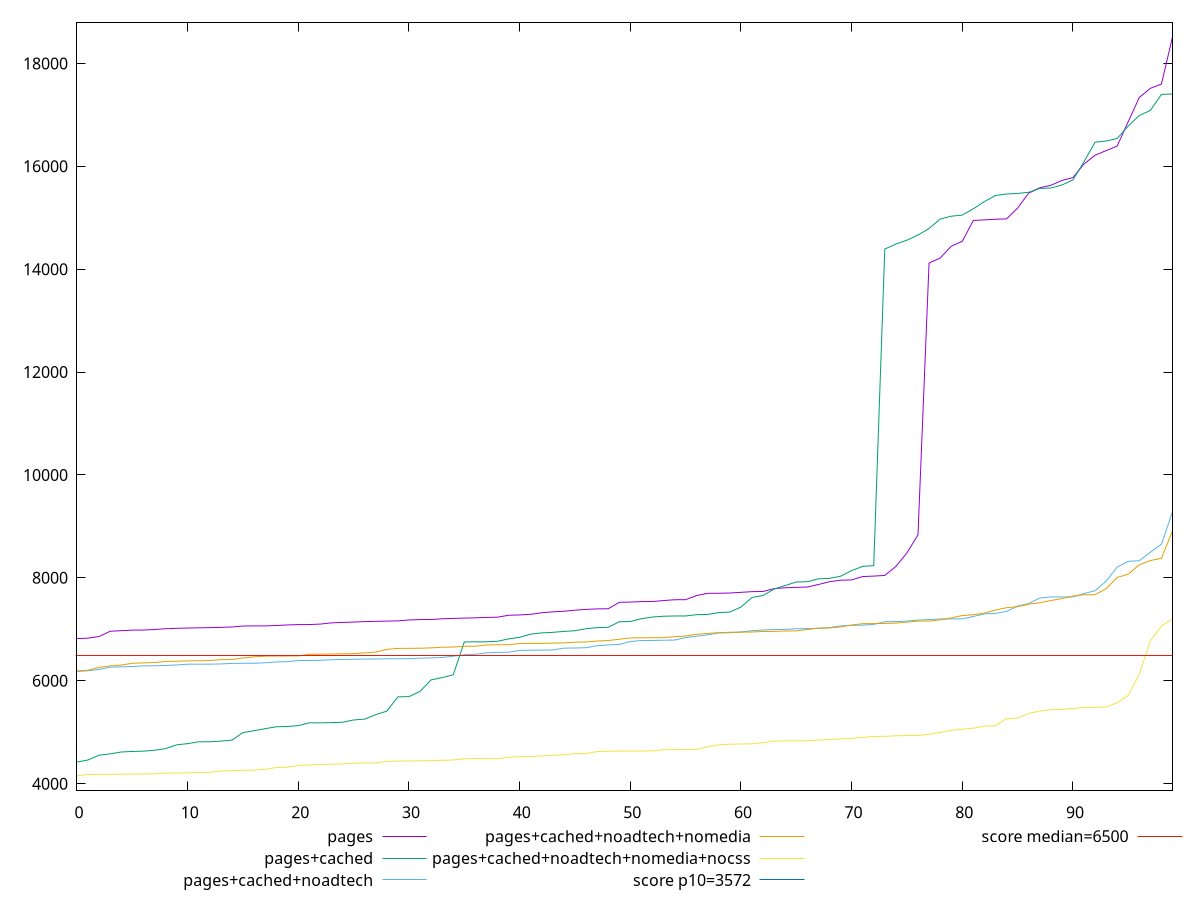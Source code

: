 reset

$pages <<EOF
0 6820.498999999998
1 6827.613999999999
2 6860.366000000001
3 6961.9450000000015
4 6973.0869999999995
5 6984.030000000002
6 6985.142999999999
7 6995.801
8 7010.685999999999
9 7019.048999999999
10 7024.318999999999
11 7029.02
12 7032.804000000001
13 7037.291
14 7045.699999999999
15 7063.402000000002
16 7065.869999999999
17 7065.9360000000015
18 7073.388000000003
19 7084.374000000002
20 7091.608999999999
21 7091.926000000001
22 7101.7930000000015
23 7125.099999999999
24 7133.6320000000005
25 7140.094000000001
26 7149.632999999999
27 7154.965000000002
28 7159.250000000001
29 7163.723000000001
30 7181.043999999998
31 7189.188
32 7190.0160000000005
33 7204.464000000001
34 7211.625000000001
35 7217.614
36 7222.873
37 7230.452999999999
38 7235.796000000001
39 7272.547000000002
40 7279.353999999999
41 7291.3499999999985
42 7322.044999999999
43 7339.131
44 7350.973000000001
45 7371.595999999998
46 7387.072
47 7396.893000000002
48 7399.453000000001
49 7523.622
50 7529.200999999999
51 7538.254
52 7539.783
53 7558.529999999999
54 7574.393999999999
55 7575.9890000000005
56 7656.821
57 7699.515000000001
58 7700.8859999999995
59 7705.252000000002
60 7718.450000000001
61 7731.612999999999
62 7735.402000000001
63 7790.692999999998
64 7807.055000000001
65 7815.021999999998
66 7821.574999999999
67 7871.089000000002
68 7924.809000000001
69 7953.951999999998
70 7960.611000000001
71 8024.783000000001
72 8034.370999999999
73 8047.112000000001
74 8222.286999999997
75 8484.432999999999
76 8836.517999999998
77 14119.572000000004
78 14215.997999999996
79 14445.772999999996
80 14541.012
81 14946.152999999998
82 14958.604
83 14970.38
84 14977.934000000001
85 15187.237000000001
86 15477.379000000004
87 15582.121999999998
88 15629.553
89 15724.914999999997
90 15780.708999999993
91 16043.4
92 16215.246000000001
93 16303.884000000002
94 16393.281
95 16867.567
96 17338.613000000005
97 17515.519999999997
98 17598.064000000002
99 18511.676999999996
EOF

$pagesCached <<EOF
0 4419.302
1 4460.067
2 4553.8189999999995
3 4578.951
4 4615.023999999999
5 4625.779
6 4631.418
7 4648.91
8 4679.995000000001
9 4754.215999999999
10 4777.722000000002
11 4813.899000000001
12 4814.149999999999
13 4826.5019999999995
14 4846.164000000001
15 4993.119
16 5028.246000000001
17 5068.165999999999
18 5105.389000000002
19 5111.047999999999
20 5127.802
21 5181.951
22 5182.232
23 5186.149000000001
24 5193.364
25 5237.571
26 5254.0070000000005
27 5341.939999999999
28 5409.267
29 5687.057000000001
30 5691.62
31 5793.634999999999
32 6016.265
33 6061.567
34 6115.131
35 6754.125
36 6756.898000000001
37 6756.932999999999
38 6767.479999999999
39 6813.044999999998
40 6844.503999999999
41 6906.503999999999
42 6929.971999999999
43 6940.884
44 6958.899
45 6972.521000000001
46 7010.688999999999
47 7032.369
48 7038.508999999998
49 7147.004999999999
50 7150.808
51 7206.236000000001
52 7238.635
53 7253.983999999999
54 7258.511000000001
55 7259.156999999998
56 7284.393000000001
57 7288.896000000001
58 7324.706999999999
59 7335.335
60 7433.560999999999
61 7617.597999999998
62 7658.273
63 7782.127000000001
64 7851.7829999999985
65 7919.438
66 7925.786
67 7981.1849999999995
68 7989.871000000001
69 8031.533
70 8141.588000000001
71 8223.513
72 8236.918000000001
73 14391.831000000002
74 14487.729000000003
75 14563.418000000001
76 14663.821999999998
77 14790.872000000001
78 14974.068000000001
79 15029.211
80 15051.339000000002
81 15173.671999999997
82 15313.426000000003
83 15431.888999999997
84 15460.627
85 15471.990999999998
86 15494.267000000003
87 15569.841999999997
88 15577.395
89 15635.638000000004
90 15734.144999999999
91 16087.75
92 16466.987999999998
93 16491.578
94 16540.452000000005
95 16782.553000000004
96 16987.649999999994
97 17086.377
98 17397.574999999993
99 17404.424
EOF

$pagesCachedNoadtech <<EOF
0 6182.076000000001
1 6193.923000000001
2 6220.245
3 6263.723999999999
4 6269.956999999999
5 6277.013
6 6288.992
7 6290.099
8 6297.1449999999995
9 6306.854
10 6321.621999999999
11 6322.034999999999
12 6322.72
13 6326.633000000001
14 6337.189
15 6339.335000000001
16 6340.853999999998
17 6348.529999999999
18 6364.853999999999
19 6371.279
20 6390.234
21 6390.308999999999
22 6398.048
23 6408.7080000000005
24 6414.251000000001
25 6416.617000000002
26 6421.032000000001
27 6422.869000000001
28 6426.415999999999
29 6427.445000000001
30 6429.022
31 6437.837000000001
32 6444.089
33 6452.206
34 6476.817000000001
35 6504.279999999999
36 6514.616
37 6541.581000000001
38 6550.723000000001
39 6554.687
40 6590.402000000001
41 6593.310000000001
42 6595.486999999999
43 6597.826999999999
44 6634.433000000001
45 6636.589
46 6641.967
47 6680.464999999999
48 6695.937
49 6706.097000000002
50 6762.407
51 6781.421000000001
52 6782.923000000001
53 6787.74
54 6791.146999999999
55 6838.937
56 6866.347
57 6892.245
58 6928.717000000001
59 6932.709000000001
60 6948.082
61 6972.84
62 6986.468
63 6994.776
64 6998.710000000001
65 7010.311000000001
66 7013.424000000001
67 7017.776
68 7032.344000000001
69 7064.950999999998
70 7077.750999999999
71 7080.915000000001
72 7095.206999999999
73 7147.585000000001
74 7149.138000000001
75 7159.616000000002
76 7178.8910000000005
77 7188.648000000001
78 7200.54
79 7201.701999999999
80 7203.178999999998
81 7249.151000000001
82 7300.567999999999
83 7309.932000000001
84 7347.249
85 7451.761
86 7501.75
87 7607.593000000001
88 7628.716000000001
89 7629.045000000001
90 7629.938
91 7694.989
92 7750.3369999999995
93 7934.802999999999
94 8208.788
95 8321.064999999999
96 8333.137
97 8497.883000000002
98 8652.763
99 9283.839
EOF

$pagesCachedNoadtechNomedia <<EOF
0 6188.057
1 6204.683999999998
2 6261.924000000001
3 6287.774
4 6304.735000000001
5 6340.075000000001
6 6346.4800000000005
7 6353.728999999999
8 6375.131999999999
9 6378.771000000001
10 6386.133
11 6387.364999999999
12 6393.410000000001
13 6410.7919999999995
14 6411.335999999999
15 6442.652
16 6464.595
17 6477.773000000001
18 6479.929
19 6481.01
20 6481.369000000001
21 6512.740999999999
22 6515.915000000001
23 6519.242
24 6522.869
25 6526.853999999999
26 6541.222
27 6556.744
28 6609.317
29 6628.825000000001
30 6630.093000000001
31 6631.839
32 6638.951
33 6651.192000000001
34 6654.892000000002
35 6670.121
36 6671.686
37 6696.654
38 6699.316
39 6700.506
40 6723.339999999999
41 6726.073
42 6726.342
43 6731.797
44 6736.731
45 6749.194000000001
46 6753.898000000002
47 6771.706000000001
48 6782.085999999999
49 6806.442
50 6831.762000000001
51 6834.242000000001
52 6835.3099999999995
53 6838.377
54 6856.775
55 6869.388
56 6903.325999999999
57 6919.451
58 6934.691
59 6942.35
60 6944.519000000002
61 6947.604000000001
62 6957.942000000001
63 6959.3820000000005
64 6967.673000000001
65 6969.052
66 6996.673
67 7022.929
68 7025.418000000001
69 7045.6050000000005
70 7082.968000000001
71 7108.9980000000005
72 7111.701999999999
73 7113.73
74 7120.798000000001
75 7140.5
76 7158.698000000001
77 7159.369999999999
78 7183.9400000000005
79 7222.3240000000005
80 7266.696000000001
81 7283.4569999999985
82 7314.986
83 7373.616
84 7420.309
85 7439.017999999999
86 7488.89
87 7516.122999999999
88 7559.467999999999
89 7596.371000000001
90 7646.053999999999
91 7670.8369999999995
92 7673.191000000001
93 7787.951999999999
94 8008.463
95 8071.708999999999
96 8254.230000000001
97 8336.222
98 8380.947
99 8912.239
EOF

$pagesCachedNoadtechNomediaNocss <<EOF
0 4152.75
1 4177.3460000000005
2 4179.659
3 4181.7119999999995
4 4183.519
5 4184.348
6 4188.422
7 4190.463
8 4205.919999999999
9 4207.4048
10 4207.66
11 4217.749
12 4219.517
13 4241.361999999999
14 4252.66
15 4258.857
16 4263.967000000001
17 4275.885
18 4313.179999999999
19 4320.311
20 4352.806
21 4363.056
22 4372.525
23 4379.442999999999
24 4382.07
25 4397.543
26 4402.288
27 4402.893000000001
28 4432.8640000000005
29 4438.65
30 4440.023
31 4444.307000000001
32 4446.388
33 4454.148
34 4459.540000000001
35 4481.252
36 4482.669
37 4482.671
38 4483.159
39 4513.863
40 4522.250999999999
41 4527.639999999999
42 4538.601
43 4550.4439999999995
44 4563.1630000000005
45 4583.541
46 4585.92
47 4622.701
48 4630.886
49 4632.902999999999
50 4633.798
51 4634.0470000000005
52 4636.8150000000005
53 4658.085
54 4659.831
55 4665.153
56 4665.993
57 4717.276000000001
58 4753.901
59 4766.842000000001
60 4770.9220000000005
61 4774.292
62 4796.839
63 4828.313
64 4830.263999999999
65 4830.698
66 4833.995999999999
67 4847.276
68 4856.446
69 4870.045999999999
70 4880.228
71 4899.407999999999
72 4917.536
73 4918.609
74 4930.165
75 4935.14
76 4935.76
77 4959.136
78 4994.013000000001
79 5035.797
80 5057.468
81 5078.0830000000005
82 5118.558
83 5125.170999999999
84 5263.817999999999
85 5274.562
86 5366.173000000001
87 5409.682
88 5436.5960000000005
89 5444.111
90 5461.655999999999
91 5479.061
92 5481.177
93 5492.74
94 5571.229
95 5715.267
96 6126.7080000000005
97 6774.491
98 7060.526
99 7204.623
EOF

set key outside below
set xrange [0:99]
set yrange [3865.57146:18798.855539999997]
set trange [3865.57146:18798.855539999997]
set terminal svg size 640, 580 enhanced background rgb 'white'
set output "report_00014_2021-02-09T15:56:05.503Z/first-cpu-idle/comparison/sorted/all_raw.svg"

plot $pages title "pages" with line, \
     $pagesCached title "pages+cached" with line, \
     $pagesCachedNoadtech title "pages+cached+noadtech" with line, \
     $pagesCachedNoadtechNomedia title "pages+cached+noadtech+nomedia" with line, \
     $pagesCachedNoadtechNomediaNocss title "pages+cached+noadtech+nomedia+nocss" with line, \
     3572 title "score p10=3572", \
     6500 title "score median=6500"

reset
